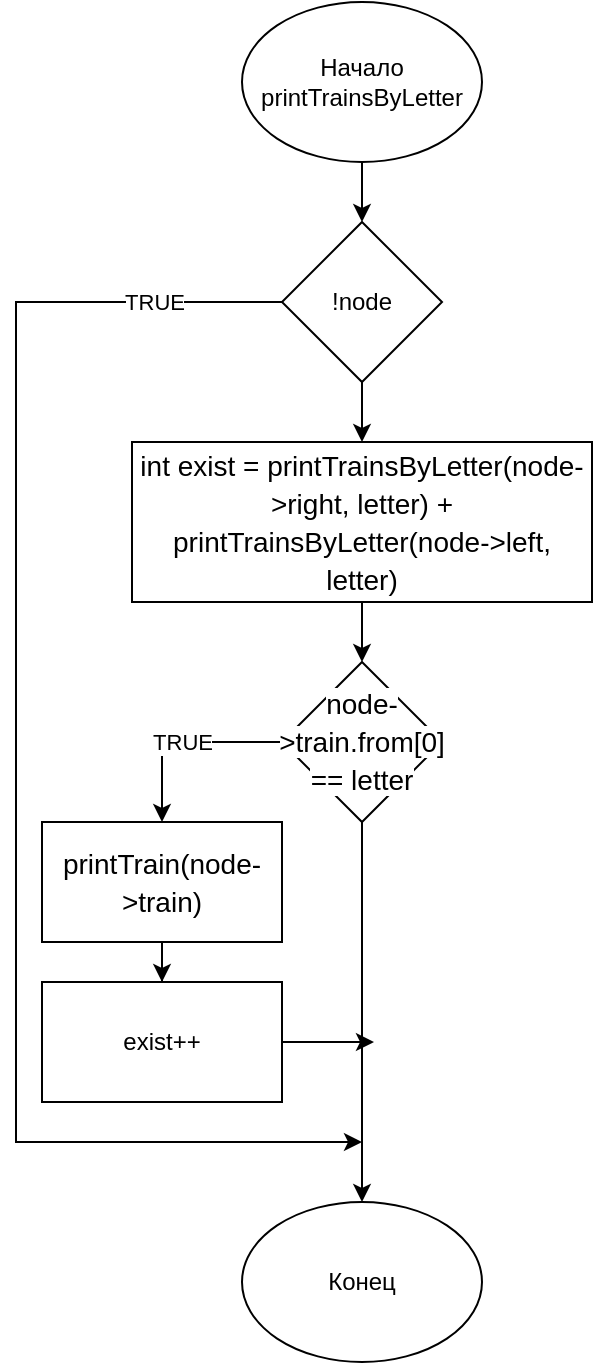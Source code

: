 <mxfile version="21.3.0" type="device">
  <diagram name="Страница 1" id="7d_NbHvmLOLSGC3OKA1f">
    <mxGraphModel dx="2074" dy="1148" grid="1" gridSize="10" guides="1" tooltips="1" connect="1" arrows="1" fold="1" page="1" pageScale="1" pageWidth="827" pageHeight="1169" math="0" shadow="0">
      <root>
        <mxCell id="0" />
        <mxCell id="1" parent="0" />
        <mxCell id="7JuTXYyavor00QMW5PVW-3" style="edgeStyle=orthogonalEdgeStyle;rounded=0;orthogonalLoop=1;jettySize=auto;html=1;entryX=0.5;entryY=0;entryDx=0;entryDy=0;" edge="1" parent="1" source="7JuTXYyavor00QMW5PVW-1" target="7JuTXYyavor00QMW5PVW-2">
          <mxGeometry relative="1" as="geometry" />
        </mxCell>
        <mxCell id="7JuTXYyavor00QMW5PVW-1" value="Начало&lt;br&gt;printTrainsByLetter" style="ellipse;whiteSpace=wrap;html=1;" vertex="1" parent="1">
          <mxGeometry x="354" y="10" width="120" height="80" as="geometry" />
        </mxCell>
        <mxCell id="7JuTXYyavor00QMW5PVW-5" style="edgeStyle=orthogonalEdgeStyle;rounded=0;orthogonalLoop=1;jettySize=auto;html=1;entryX=0.5;entryY=0;entryDx=0;entryDy=0;" edge="1" parent="1" source="7JuTXYyavor00QMW5PVW-2" target="7JuTXYyavor00QMW5PVW-4">
          <mxGeometry relative="1" as="geometry" />
        </mxCell>
        <mxCell id="7JuTXYyavor00QMW5PVW-15" value="TRUE" style="edgeStyle=orthogonalEdgeStyle;rounded=0;orthogonalLoop=1;jettySize=auto;html=1;" edge="1" parent="1" source="7JuTXYyavor00QMW5PVW-2">
          <mxGeometry x="-0.824" relative="1" as="geometry">
            <mxPoint x="414" y="580" as="targetPoint" />
            <Array as="points">
              <mxPoint x="241" y="160" />
            </Array>
            <mxPoint as="offset" />
          </mxGeometry>
        </mxCell>
        <mxCell id="7JuTXYyavor00QMW5PVW-2" value="!node" style="rhombus;whiteSpace=wrap;html=1;" vertex="1" parent="1">
          <mxGeometry x="374" y="120" width="80" height="80" as="geometry" />
        </mxCell>
        <mxCell id="7JuTXYyavor00QMW5PVW-7" style="edgeStyle=orthogonalEdgeStyle;rounded=0;orthogonalLoop=1;jettySize=auto;html=1;entryX=0.5;entryY=0;entryDx=0;entryDy=0;" edge="1" parent="1" source="7JuTXYyavor00QMW5PVW-4" target="7JuTXYyavor00QMW5PVW-6">
          <mxGeometry relative="1" as="geometry" />
        </mxCell>
        <mxCell id="7JuTXYyavor00QMW5PVW-4" value="&lt;div style=&quot;font-size: 14px; line-height: 19px;&quot;&gt;&lt;span style=&quot;background-color: rgb(255, 255, 255);&quot;&gt;int exist = printTrainsByLetter(node-&amp;gt;right, letter) + printTrainsByLetter(node-&amp;gt;left, letter)&lt;/span&gt;&lt;/div&gt;" style="rounded=0;whiteSpace=wrap;html=1;" vertex="1" parent="1">
          <mxGeometry x="299" y="230" width="230" height="80" as="geometry" />
        </mxCell>
        <mxCell id="7JuTXYyavor00QMW5PVW-9" value="TRUE" style="edgeStyle=orthogonalEdgeStyle;rounded=0;orthogonalLoop=1;jettySize=auto;html=1;entryX=0.5;entryY=0;entryDx=0;entryDy=0;" edge="1" parent="1" source="7JuTXYyavor00QMW5PVW-6" target="7JuTXYyavor00QMW5PVW-8">
          <mxGeometry relative="1" as="geometry">
            <Array as="points">
              <mxPoint x="314" y="380" />
            </Array>
          </mxGeometry>
        </mxCell>
        <mxCell id="7JuTXYyavor00QMW5PVW-13" style="edgeStyle=orthogonalEdgeStyle;rounded=0;orthogonalLoop=1;jettySize=auto;html=1;entryX=0.5;entryY=0;entryDx=0;entryDy=0;" edge="1" parent="1" source="7JuTXYyavor00QMW5PVW-6" target="7JuTXYyavor00QMW5PVW-12">
          <mxGeometry relative="1" as="geometry" />
        </mxCell>
        <mxCell id="7JuTXYyavor00QMW5PVW-6" value="&lt;div style=&quot;font-size: 14px; line-height: 19px;&quot;&gt;&lt;span style=&quot;background-color: rgb(255, 255, 255);&quot;&gt;node-&amp;gt;train.from[0] == letter&lt;/span&gt;&lt;/div&gt;" style="rhombus;whiteSpace=wrap;html=1;" vertex="1" parent="1">
          <mxGeometry x="374" y="340" width="80" height="80" as="geometry" />
        </mxCell>
        <mxCell id="7JuTXYyavor00QMW5PVW-11" style="edgeStyle=orthogonalEdgeStyle;rounded=0;orthogonalLoop=1;jettySize=auto;html=1;entryX=0.5;entryY=0;entryDx=0;entryDy=0;" edge="1" parent="1" source="7JuTXYyavor00QMW5PVW-8" target="7JuTXYyavor00QMW5PVW-10">
          <mxGeometry relative="1" as="geometry" />
        </mxCell>
        <mxCell id="7JuTXYyavor00QMW5PVW-8" value="&lt;div style=&quot;font-size: 14px; line-height: 19px;&quot;&gt;&lt;span style=&quot;background-color: rgb(255, 255, 255);&quot;&gt;printTrain(node-&amp;gt;train)&lt;/span&gt;&lt;/div&gt;" style="rounded=0;whiteSpace=wrap;html=1;" vertex="1" parent="1">
          <mxGeometry x="254" y="420" width="120" height="60" as="geometry" />
        </mxCell>
        <mxCell id="7JuTXYyavor00QMW5PVW-14" style="edgeStyle=orthogonalEdgeStyle;rounded=0;orthogonalLoop=1;jettySize=auto;html=1;" edge="1" parent="1" source="7JuTXYyavor00QMW5PVW-10">
          <mxGeometry relative="1" as="geometry">
            <mxPoint x="420" y="530" as="targetPoint" />
          </mxGeometry>
        </mxCell>
        <mxCell id="7JuTXYyavor00QMW5PVW-10" value="exist++" style="rounded=0;whiteSpace=wrap;html=1;" vertex="1" parent="1">
          <mxGeometry x="254" y="500" width="120" height="60" as="geometry" />
        </mxCell>
        <mxCell id="7JuTXYyavor00QMW5PVW-12" value="Конец" style="ellipse;whiteSpace=wrap;html=1;" vertex="1" parent="1">
          <mxGeometry x="354" y="610" width="120" height="80" as="geometry" />
        </mxCell>
      </root>
    </mxGraphModel>
  </diagram>
</mxfile>
